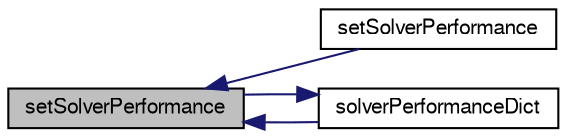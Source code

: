 digraph "setSolverPerformance"
{
  bgcolor="transparent";
  edge [fontname="FreeSans",fontsize="10",labelfontname="FreeSans",labelfontsize="10"];
  node [fontname="FreeSans",fontsize="10",shape=record];
  rankdir="LR";
  Node128 [label="setSolverPerformance",height=0.2,width=0.4,color="black", fillcolor="grey75", style="filled", fontcolor="black"];
  Node128 -> Node129 [dir="back",color="midnightblue",fontsize="10",style="solid",fontname="FreeSans"];
  Node129 [label="setSolverPerformance",height=0.2,width=0.4,color="black",URL="$a27106.html#adfef41d4faf3f9a197abc8a56562afc2",tooltip="Add/set the solverPerformance entry, using its fieldName. "];
  Node128 -> Node130 [dir="back",color="midnightblue",fontsize="10",style="solid",fontname="FreeSans"];
  Node130 [label="solverPerformanceDict",height=0.2,width=0.4,color="black",URL="$a27106.html#a93f7397fd947f8a292deeb50e1751cc3",tooltip="Return the dictionary of solver performance data. "];
  Node130 -> Node128 [dir="back",color="midnightblue",fontsize="10",style="solid",fontname="FreeSans"];
}
